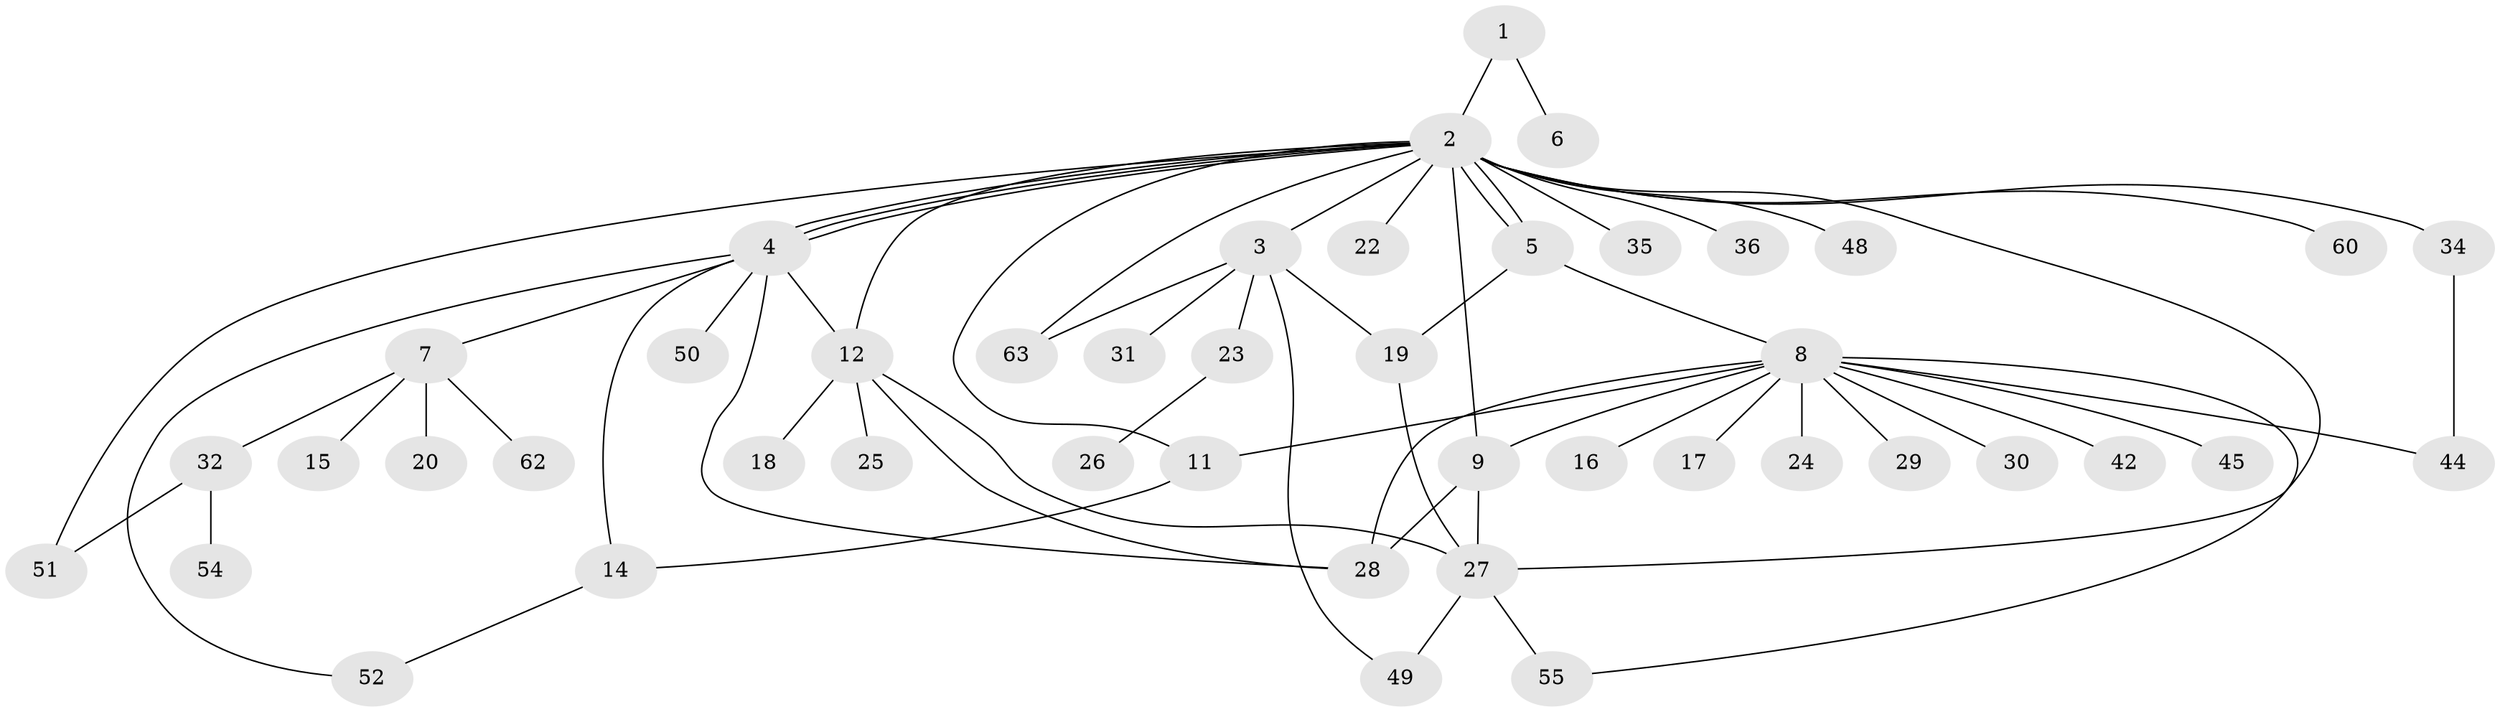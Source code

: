 // Generated by graph-tools (version 1.1) at 2025/52/02/27/25 19:52:00]
// undirected, 45 vertices, 64 edges
graph export_dot {
graph [start="1"]
  node [color=gray90,style=filled];
  1 [super="+10"];
  2 [super="+13"];
  3 [super="+41"];
  4 [super="+33"];
  5 [super="+21"];
  6;
  7 [super="+59"];
  8 [super="+53"];
  9;
  11 [super="+46"];
  12 [super="+58"];
  14 [super="+47"];
  15;
  16 [super="+39"];
  17;
  18;
  19 [super="+37"];
  20;
  22;
  23 [super="+61"];
  24;
  25;
  26;
  27 [super="+43"];
  28 [super="+40"];
  29;
  30;
  31;
  32 [super="+57"];
  34 [super="+38"];
  35;
  36;
  42;
  44;
  45;
  48;
  49;
  50;
  51;
  52 [super="+56"];
  54;
  55;
  60;
  62;
  63;
  1 -- 2;
  1 -- 6;
  2 -- 3;
  2 -- 4;
  2 -- 4;
  2 -- 4;
  2 -- 5 [weight=2];
  2 -- 5;
  2 -- 9;
  2 -- 11 [weight=2];
  2 -- 22;
  2 -- 27;
  2 -- 34 [weight=2];
  2 -- 35;
  2 -- 36;
  2 -- 48;
  2 -- 63;
  2 -- 51;
  2 -- 60;
  2 -- 12;
  3 -- 19 [weight=2];
  3 -- 23;
  3 -- 31;
  3 -- 63;
  3 -- 49;
  4 -- 7;
  4 -- 12;
  4 -- 14;
  4 -- 50;
  4 -- 28;
  4 -- 52;
  5 -- 8;
  5 -- 19;
  7 -- 15;
  7 -- 20;
  7 -- 32;
  7 -- 62;
  8 -- 11;
  8 -- 16;
  8 -- 17;
  8 -- 24;
  8 -- 29;
  8 -- 30;
  8 -- 42;
  8 -- 44;
  8 -- 45;
  8 -- 28;
  8 -- 9;
  8 -- 55;
  9 -- 27;
  9 -- 28;
  11 -- 14;
  12 -- 18;
  12 -- 25;
  12 -- 27;
  12 -- 28;
  14 -- 52;
  19 -- 27;
  23 -- 26;
  27 -- 49;
  27 -- 55;
  32 -- 51;
  32 -- 54;
  34 -- 44;
}
